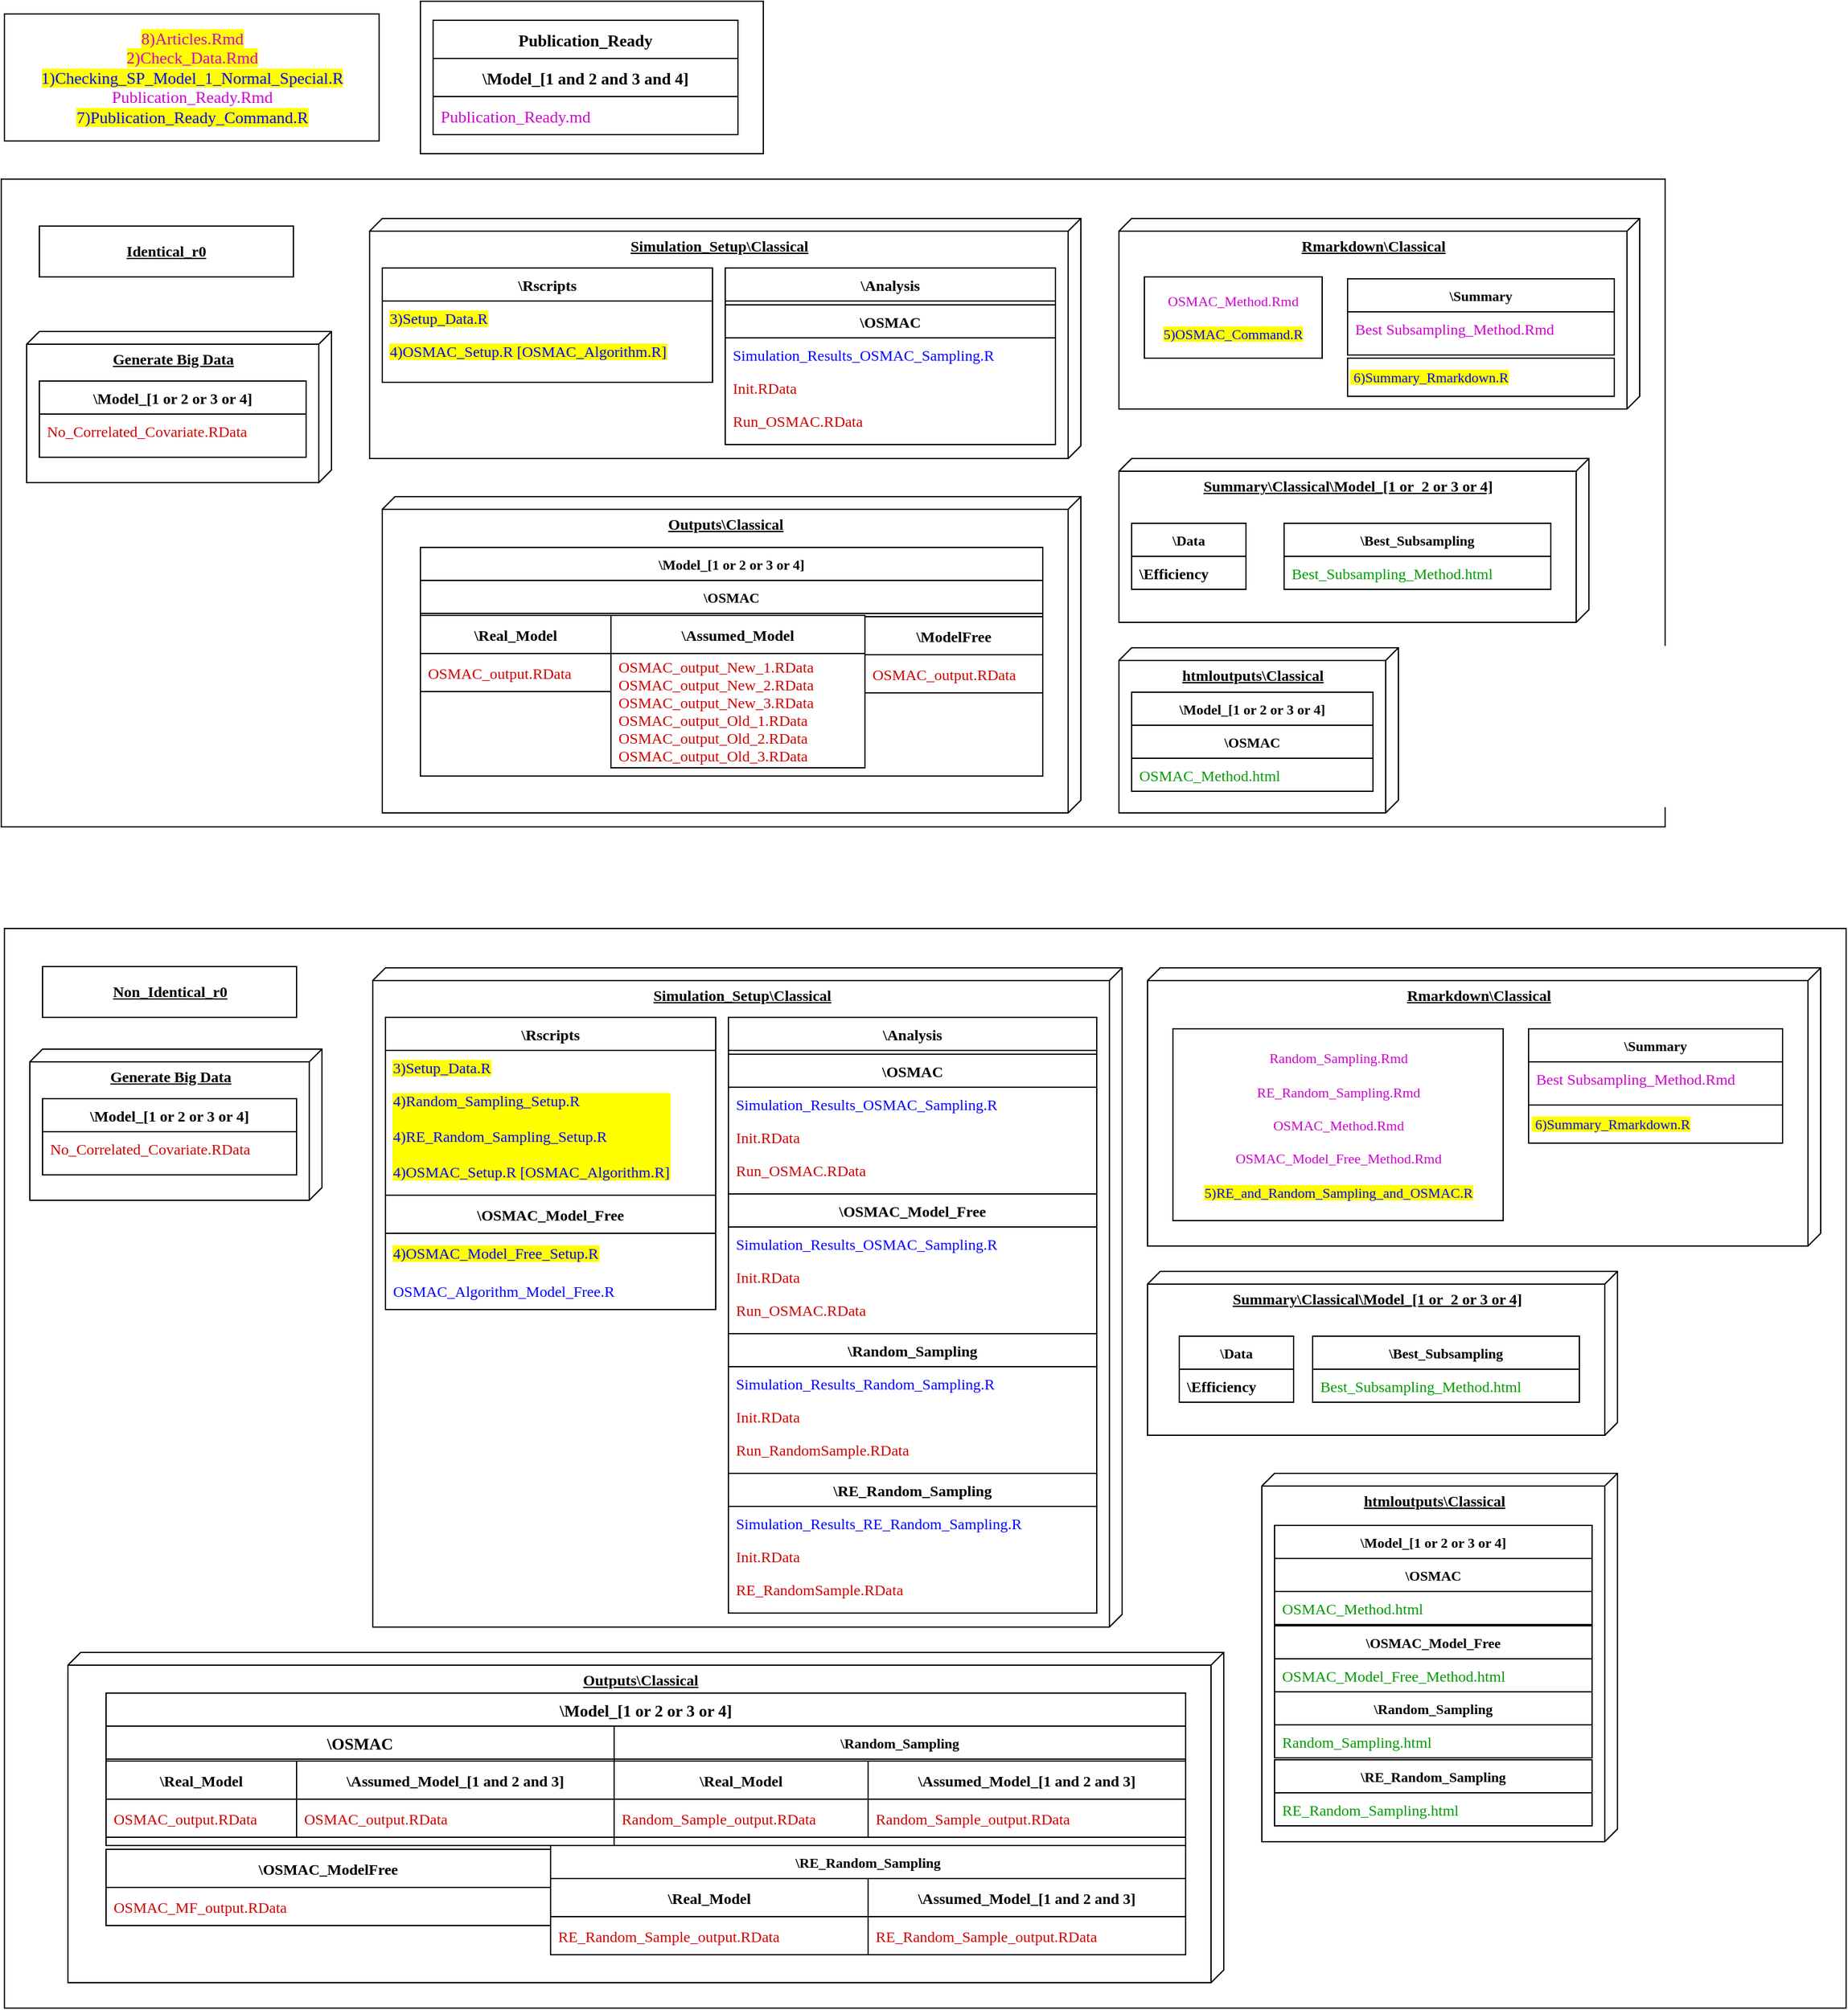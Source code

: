 <mxfile version="20.0.3" type="device"><diagram name="Page-1" id="5f0bae14-7c28-e335-631c-24af17079c00"><mxGraphModel dx="1673" dy="4116" grid="1" gridSize="10" guides="1" tooltips="1" connect="1" arrows="1" fold="1" page="1" pageScale="1" pageWidth="4681" pageHeight="3300" background="none" math="0" shadow="0"><root><mxCell id="0"/><mxCell id="1" parent="0"/><mxCell id="M79zl-rO9sDl2OcR4WfP-104" value="" style="rounded=0;whiteSpace=wrap;html=1;fontFamily=Verdana;fontSize=13;fontColor=#000000;" parent="1" vertex="1"><mxGeometry x="380" y="-40" width="270" height="120" as="geometry"/></mxCell><mxCell id="M79zl-rO9sDl2OcR4WfP-103" value="" style="rounded=0;whiteSpace=wrap;html=1;fontFamily=Verdana;fontSize=13;fontColor=#000000;" parent="1" vertex="1"><mxGeometry x="52.5" y="690" width="1450" height="850" as="geometry"/></mxCell><mxCell id="M79zl-rO9sDl2OcR4WfP-20" value="" style="rounded=0;whiteSpace=wrap;html=1;fontColor=#000000;fontFamily=Verdana;" parent="1" vertex="1"><mxGeometry x="50" y="100" width="1310" height="510" as="geometry"/></mxCell><mxCell id="39150e848f15840c-1" value="Generate Big Data" style="verticalAlign=top;align=center;spacingTop=8;spacingLeft=2;spacingRight=12;shape=cube;size=10;direction=south;fontStyle=5;html=1;rounded=0;shadow=0;comic=0;labelBackgroundColor=none;strokeWidth=1;fontFamily=Verdana;fontSize=12" parent="1" vertex="1"><mxGeometry x="70" y="220" width="240" height="119" as="geometry"/></mxCell><mxCell id="39150e848f15840c-2" value="htmloutputs\Classical&lt;br&gt;&lt;br&gt;&lt;span style=&quot;color: rgba(0, 0, 0, 0); font-size: 0px; font-weight: 400;&quot;&gt;%3CmxGraphModel%3E%3Croot%3E%3CmxCell%20id%3D%220%22%2F%3E%3CmxCell%20id%3D%221%22%20parent%3D%220%22%2F%3E%3CmxCell%20id%3D%222%22%20value%3D%22%5C%5BFifty_Fifty%20or%20Seventy_Thirty%20or%20NinetyFive_Five%5D%26%2310%3B%5C%5BNegative%20or%20No%20or%20Positive%5D_Correlated_Covariate%22%20style%3D%22swimlane%3BfontStyle%3D1%3BchildLayout%3DstackLayout%3Bhorizontal%3D1%3BstartSize%3D26%3BhorizontalStack%3D0%3BresizeParent%3D1%3BresizeParentMax%3D0%3BresizeLast%3D0%3Bcollapsible%3D1%3BmarginBottom%3D0%3BfontSize%3D11%3BstrokeColor%3D%23000000%3BfillColor%3Dnone%3Balign%3Dcenter%3Bhtml%3D0%3B%22%20vertex%3D%221%22%20parent%3D%221%22%3E%3CmxGeometry%20x%3D%221460%22%20y%3D%22160%22%20width%3D%22500%22%20height%3D%22566%22%20as%3D%22geometry%22%2F%3E%3C%2FmxCell%3E%3CmxCell%20id%3D%223%22%20value%3D%22%5CRandom_Sampling%22%20style%3D%22swimlane%3BfontStyle%3D1%3BchildLayout%3DstackLayout%3Bhorizontal%3D1%3BstartSize%3D26%3BhorizontalStack%3D0%3BresizeParent%3D1%3BresizeParentMax%3D0%3BresizeLast%3D0%3Bcollapsible%3D1%3BmarginBottom%3D0%3BfontSize%3D11%3BstrokeColor%3D%23000000%3BfillColor%3Dnone%3Balign%3Dcenter%3Bhtml%3D0%3B%22%20vertex%3D%221%22%20parent%3D%222%22%3E%3CmxGeometry%20y%3D%2226%22%20width%3D%22500%22%20height%3D%2252%22%20as%3D%22geometry%22%2F%3E%3C%2FmxCell%3E%3CmxCell%20id%3D%224%22%20value%3D%22Random_Sample_output.RData%22%20style%3D%22text%3BstrokeColor%3Dnone%3BfillColor%3Dnone%3Balign%3Dleft%3BverticalAlign%3Dtop%3BspacingLeft%3D4%3BspacingRight%3D4%3Boverflow%3Dhidden%3Brotatable%3D0%3Bpoints%3D%5B%5B0%2C0.5%5D%2C%5B1%2C0.5%5D%5D%3BportConstraint%3Deastwest%3BfontColor%3D%23CC0000%3B%22%20vertex%3D%221%22%20parent%3D%223%22%3E%3CmxGeometry%20y%3D%2226%22%20width%3D%22500%22%20height%3D%2226%22%20as%3D%22geometry%22%2F%3E%3C%2FmxCell%3E%3CmxCell%20id%3D%225%22%20value%3D%22%5CRE_Random_Sampling%22%20style%3D%22swimlane%3BfontStyle%3D1%3BchildLayout%3DstackLayout%3Bhorizontal%3D1%3BstartSize%3D26%3BhorizontalStack%3D0%3BresizeParent%3D1%3BresizeParentMax%3D0%3BresizeLast%3D0%3Bcollapsible%3D1%3BmarginBottom%3D0%3BfontSize%3D11%3BstrokeColor%3D%23000000%3BfillColor%3Dnone%3Balign%3Dcenter%3Bhtml%3D0%3B%22%20vertex%3D%221%22%20parent%3D%222%22%3E%3CmxGeometry%20y%3D%2278%22%20width%3D%22500%22%20height%3D%2252%22%20as%3D%22geometry%22%2F%3E%3C%2FmxCell%3E%3CmxCell%20id%3D%226%22%20value%3D%22RE_Random_Sample_output.RData%22%20style%3D%22text%3BstrokeColor%3Dnone%3BfillColor%3Dnone%3Balign%3Dleft%3BverticalAlign%3Dtop%3BspacingLeft%3D4%3BspacingRight%3D4%3Boverflow%3Dhidden%3Brotatable%3D0%3Bpoints%3D%5B%5B0%2C0.5%5D%2C%5B1%2C0.5%5D%5D%3BportConstraint%3Deastwest%3BfontColor%3D%23CC0000%3B%22%20vertex%3D%221%22%20parent%3D%225%22%3E%3CmxGeometry%20y%3D%2226%22%20width%3D%22500%22%20height%3D%2226%22%20as%3D%22geometry%22%2F%3E%3C%2FmxCell%3E%3CmxCell%20id%3D%227%22%20value%3D%22%5COSMAC%22%20style%3D%22swimlane%3BfontStyle%3D1%3BchildLayout%3DstackLayout%3Bhorizontal%3D1%3BstartSize%3D26%3BhorizontalStack%3D0%3BresizeParent%3D1%3BresizeParentMax%3D0%3BresizeLast%3D0%3Bcollapsible%3D1%3BmarginBottom%3D0%3BfontSize%3D11%3BstrokeColor%3D%23000000%3BfillColor%3Dnone%3Balign%3Dcenter%3Bhtml%3D0%3B%22%20vertex%3D%221%22%20parent%3D%222%22%3E%3CmxGeometry%20y%3D%22130%22%20width%3D%22500%22%20height%3D%2252%22%20as%3D%22geometry%22%2F%3E%3C%2FmxCell%3E%3CmxCell%20id%3D%228%22%20value%3D%22OSMAC_output.RData%22%20style%3D%22text%3BstrokeColor%3Dnone%3BfillColor%3Dnone%3Balign%3Dleft%3BverticalAlign%3Dtop%3BspacingLeft%3D4%3BspacingRight%3D4%3Boverflow%3Dhidden%3Brotatable%3D0%3Bpoints%3D%5B%5B0%2C0.5%5D%2C%5B1%2C0.5%5D%5D%3BportConstraint%3Deastwest%3BfontColor%3D%23CC0000%3B%22%20vertex%3D%221%22%20parent%3D%227%22%3E%3CmxGeometry%20y%3D%2226%22%20width%3D%22500%22%20height%3D%2226%22%20as%3D%22geometry%22%2F%3E%3C%2FmxCell%3E%3CmxCell%20id%3D%229%22%20value%3D%22%5CAlgorithm1%5CInitial%5C%5BA%20or%20D%5D-optimality%22%20style%3D%22swimlane%3BfontStyle%3D1%3BchildLayout%3DstackLayout%3Bhorizontal%3D1%3BstartSize%3D26%3BhorizontalStack%3D0%3BresizeParent%3D1%3BresizeParentMax%3D0%3BresizeLast%3D0%3Bcollapsible%3D1%3BmarginBottom%3D0%3BfontSize%3D11%3BstrokeColor%3D%23000000%3BfillColor%3Dnone%3Balign%3Dcenter%3Bhtml%3D0%3B%22%20vertex%3D%221%22%20parent%3D%222%22%3E%3CmxGeometry%20y%3D%22182%22%20width%3D%22500%22%20height%3D%2252%22%20as%3D%22geometry%22%2F%3E%3C%2FmxCell%3E%3CmxCell%20id%3D%2210%22%20value%3D%22Results%5B1%20to%201000%5D.RData%22%20style%3D%22text%3BstrokeColor%3Dnone%3BfillColor%3Dnone%3Balign%3Dleft%3BverticalAlign%3Dtop%3BspacingLeft%3D4%3BspacingRight%3D4%3Boverflow%3Dhidden%3Brotatable%3D0%3Bpoints%3D%5B%5B0%2C0.5%5D%2C%5B1%2C0.5%5D%5D%3BportConstraint%3Deastwest%3BfontColor%3D%23CC0000%3B%22%20vertex%3D%221%22%20parent%3D%229%22%3E%3CmxGeometry%20y%3D%2226%22%20width%3D%22500%22%20height%3D%2226%22%20as%3D%22geometry%22%2F%3E%3C%2FmxCell%3E%3CmxCell%20id%3D%2211%22%20value%3D%22%5CAlgorithm1%5COptimal_Algorithm%5C%5BA%20or%20D%5D-optimality%22%20style%3D%22swimlane%3BfontStyle%3D1%3BchildLayout%3DstackLayout%3Bhorizontal%3D1%3BstartSize%3D26%3BhorizontalStack%3D0%3BresizeParent%3D1%3BresizeParentMax%3D0%3BresizeLast%3D0%3Bcollapsible%3D1%3BmarginBottom%3D0%3BfontSize%3D11%3BstrokeColor%3D%23000000%3BfillColor%3Dnone%3Balign%3Dcenter%3Bhtml%3D0%3B%22%20vertex%3D%221%22%20parent%3D%222%22%3E%3CmxGeometry%20y%3D%22234%22%20width%3D%22500%22%20height%3D%2252%22%20as%3D%22geometry%22%2F%3E%3C%2FmxCell%3E%3CmxCell%20id%3D%2212%22%20value%3D%22Results%5B1%20to%201000%5D.RData%22%20style%3D%22text%3BstrokeColor%3Dnone%3BfillColor%3Dnone%3Balign%3Dleft%3BverticalAlign%3Dtop%3BspacingLeft%3D4%3BspacingRight%3D4%3Boverflow%3Dhidden%3Brotatable%3D0%3Bpoints%3D%5B%5B0%2C0.5%5D%2C%5B1%2C0.5%5D%5D%3BportConstraint%3Deastwest%3BfontColor%3D%23CC0000%3B%22%20vertex%3D%221%22%20parent%3D%2211%22%3E%3CmxGeometry%20y%3D%2226%22%20width%3D%22500%22%20height%3D%2226%22%20as%3D%22geometry%22%2F%3E%3C%2FmxCell%3E%3CmxCell%20id%3D%2213%22%20value%3D%22%5CAlgorithm1%5CDesignpoint_Then_Bias%26%2310%3B%5C%5BA%20or%20D%5D-optimality_then_%5BAverage%20or%20Normalized-Average%5D-Bias%22%20style%3D%22swimlane%3BfontStyle%3D1%3BchildLayout%3DstackLayout%3Bhorizontal%3D1%3BstartSize%3D26%3BhorizontalStack%3D0%3BresizeParent%3D1%3BresizeParentMax%3D0%3BresizeLast%3D0%3Bcollapsible%3D1%3BmarginBottom%3D0%3BfontSize%3D11%3BstrokeColor%3D%23000000%3BfillColor%3Dnone%3Balign%3Dcenter%3Bhtml%3D0%3B%22%20vertex%3D%221%22%20parent%3D%222%22%3E%3CmxGeometry%20y%3D%22286%22%20width%3D%22500%22%20height%3D%22110%22%20as%3D%22geometry%22%2F%3E%3C%2FmxCell%3E%3CmxCell%20id%3D%2214%22%20value%3D%22%5Cq%3D25%5CResults%5B1%20to%201000%5D.RData%26%2310%3B%26%2310%3B%5Cq%3D50%5CResults%5B1%20to%201000%5D.RData%26%2310%3B%26%2310%3B%5Cq%3D100%5CResults%5B1%20to%201000%5D.RData%26%2310%3B%22%20style%3D%22text%3BstrokeColor%3Dnone%3BfillColor%3Dnone%3Balign%3Dleft%3BverticalAlign%3Dtop%3BspacingLeft%3D4%3BspacingRight%3D4%3Boverflow%3Dhidden%3Brotatable%3D0%3Bpoints%3D%5B%5B0%2C0.5%5D%2C%5B1%2C0.5%5D%5D%3BportConstraint%3Deastwest%3BfontColor%3D%23CC0000%3B%22%20vertex%3D%221%22%20parent%3D%2213%22%3E%3CmxGeometry%20y%3D%2226%22%20width%3D%22500%22%20height%3D%2284%22%20as%3D%22geometry%22%2F%3E%3C%2FmxCell%3E%3CmxCell%20id%3D%2215%22%20value%3D%22%5CAlgorithm1%5CUtility_And_Bias%26%2310%3B%5C%5BA%20or%20D%5D-optimality_and_%5BAverage%20or%20Normalized-Average%5D-Bias%22%20style%3D%22swimlane%3BfontStyle%3D1%3BchildLayout%3DstackLayout%3Bhorizontal%3D1%3BstartSize%3D26%3BhorizontalStack%3D0%3BresizeParent%3D1%3BresizeParentMax%3D0%3BresizeLast%3D0%3Bcollapsible%3D1%3BmarginBottom%3D0%3BfontSize%3D11%3BstrokeColor%3D%23000000%3BfillColor%3Dnone%3Balign%3Dcenter%3Bhtml%3D0%3B%22%20vertex%3D%221%22%20parent%3D%222%22%3E%3CmxGeometry%20y%3D%22396%22%20width%3D%22500%22%20height%3D%22170%22%20as%3D%22geometry%22%2F%3E%3C%2FmxCell%3E%3CmxCell%20id%3D%2216%22%20value%3D%22%5CR%3D0.10%5CResults%5B1%20to%201000%5D.RData%26%2310%3B%26%2310%3B%5CR%3D0.25%5CResults%5B1%20to%201000%5D.RData%26%2310%3B%26%2310%3B%5CR%3D0.50%5CResults%5B1%20to%201000%5D.RData%26%2310%3B%26%2310%3B%5CR%3D0.75%5CResults%5B1%20to%201000%5D.RData%26%2310%3B%26%2310%3B%5CR%3D0.90%5CResults%5B1%20to%201000%5D.RData%22%20style%3D%22text%3BstrokeColor%3Dnone%3BfillColor%3Dnone%3Balign%3Dleft%3BverticalAlign%3Dtop%3BspacingLeft%3D4%3BspacingRight%3D4%3Boverflow%3Dhidden%3Brotatable%3D0%3Bpoints%3D%5B%5B0%2C0.5%5D%2C%5B1%2C0.5%5D%5D%3BportConstraint%3Deastwest%3BfontColor%3D%23CC0000%3B%22%20vertex%3D%221%22%20parent%3D%2215%22%3E%3CmxGeometry%20y%3D%2226%22%20width%3D%22500%22%20height%3D%22144%22%20as%3D%22geometry%22%2F%3E%3C%2FmxCell%3E%3C%2Froot%3E%3C%2FmxGraphModel%3E&lt;/span&gt;" style="verticalAlign=top;align=center;spacingTop=8;spacingLeft=2;spacingRight=12;shape=cube;size=10;direction=south;fontStyle=5;html=1;rounded=0;shadow=0;comic=0;labelBackgroundColor=none;strokeWidth=1;fontFamily=Verdana;fontSize=12" parent="1" vertex="1"><mxGeometry x="930" y="469" width="220" height="130" as="geometry"/></mxCell><mxCell id="39150e848f15840c-3" value="Outputs\Classical" style="verticalAlign=top;align=center;spacingTop=8;spacingLeft=2;spacingRight=12;shape=cube;size=10;direction=south;fontStyle=5;html=1;rounded=0;shadow=0;comic=0;labelBackgroundColor=none;strokeWidth=1;fontFamily=Verdana;fontSize=12" parent="1" vertex="1"><mxGeometry x="350" y="350" width="550" height="249" as="geometry"/></mxCell><mxCell id="lUd9COm6wYM2O8Jz-81u-1" value="&lt;b&gt;Rmarkdown\Classical&lt;/b&gt;" style="verticalAlign=top;align=center;spacingTop=8;spacingLeft=2;spacingRight=12;shape=cube;size=10;direction=south;fontStyle=4;html=1;rounded=0;shadow=0;comic=0;labelBackgroundColor=none;strokeWidth=1;fontFamily=Verdana;fontSize=12" parent="1" vertex="1"><mxGeometry x="930" y="131" width="410" height="150" as="geometry"/></mxCell><mxCell id="lUd9COm6wYM2O8Jz-81u-2" value="Simulation_Setup\Classical" style="verticalAlign=top;align=center;spacingTop=8;spacingLeft=2;spacingRight=12;shape=cube;size=10;direction=south;fontStyle=5;html=1;rounded=0;shadow=0;comic=0;labelBackgroundColor=none;strokeWidth=1;fontFamily=Verdana;fontSize=12" parent="1" vertex="1"><mxGeometry x="340" y="131" width="560" height="189" as="geometry"/></mxCell><mxCell id="lUd9COm6wYM2O8Jz-81u-3" value="&lt;b&gt;Summary\Classical\Model_[1 or&amp;nbsp; 2 or 3 or 4]&lt;/b&gt;" style="verticalAlign=top;align=center;spacingTop=8;spacingLeft=2;spacingRight=12;shape=cube;size=10;direction=south;fontStyle=4;html=1;rounded=0;shadow=0;comic=0;labelBackgroundColor=none;strokeWidth=1;fontFamily=Verdana;fontSize=12" parent="1" vertex="1"><mxGeometry x="930" y="320" width="370" height="129" as="geometry"/></mxCell><mxCell id="lUd9COm6wYM2O8Jz-81u-10" value="\Model_[1 or 2 or 3 or 4]" style="swimlane;fontStyle=1;childLayout=stackLayout;horizontal=1;startSize=26;horizontalStack=0;resizeParent=1;resizeParentMax=0;resizeLast=0;collapsible=1;marginBottom=0;fontFamily=Verdana;" parent="1" vertex="1"><mxGeometry x="80" y="259" width="210" height="60" as="geometry"/></mxCell><mxCell id="lUd9COm6wYM2O8Jz-81u-11" value="No_Correlated_Covariate.RData" style="text;strokeColor=none;fillColor=none;align=left;verticalAlign=top;spacingLeft=4;spacingRight=4;overflow=hidden;rotatable=0;points=[[0,0.5],[1,0.5]];portConstraint=eastwest;fontColor=#CC0000;fontFamily=Verdana;" parent="lUd9COm6wYM2O8Jz-81u-10" vertex="1"><mxGeometry y="26" width="210" height="34" as="geometry"/></mxCell><mxCell id="lUd9COm6wYM2O8Jz-81u-17" value="\Rscripts" style="swimlane;fontStyle=1;childLayout=stackLayout;horizontal=1;startSize=26;horizontalStack=0;resizeParent=1;resizeParentMax=0;resizeLast=0;collapsible=1;marginBottom=0;fontFamily=Verdana;" parent="1" vertex="1"><mxGeometry x="350" y="170" width="260" height="90" as="geometry"><mxRectangle x="410" y="170" width="80" height="26" as="alternateBounds"/></mxGeometry></mxCell><mxCell id="lUd9COm6wYM2O8Jz-81u-18" value="3)Setup_Data.R" style="text;strokeColor=none;fillColor=none;align=left;verticalAlign=top;spacingLeft=4;spacingRight=4;overflow=hidden;rotatable=0;points=[[0,0.5],[1,0.5]];portConstraint=eastwest;fontColor=#0000FF;fontFamily=Verdana;labelBackgroundColor=#FFFF00;" parent="lUd9COm6wYM2O8Jz-81u-17" vertex="1"><mxGeometry y="26" width="260" height="26" as="geometry"/></mxCell><mxCell id="lUd9COm6wYM2O8Jz-81u-20" value="4)OSMAC_Setup.R [OSMAC_Algorithm.R]&#10;" style="text;strokeColor=none;fillColor=none;align=left;verticalAlign=top;spacingLeft=4;spacingRight=4;overflow=hidden;rotatable=0;points=[[0,0.5],[1,0.5]];portConstraint=eastwest;fontColor=#0000FF;fontFamily=Verdana;labelBackgroundColor=#FFFF00;" parent="lUd9COm6wYM2O8Jz-81u-17" vertex="1"><mxGeometry y="52" width="260" height="38" as="geometry"/></mxCell><mxCell id="lUd9COm6wYM2O8Jz-81u-48" value="\Analysis" style="swimlane;fontStyle=1;childLayout=stackLayout;horizontal=1;startSize=26;horizontalStack=0;resizeParent=1;resizeParentMax=0;resizeLast=0;collapsible=1;marginBottom=0;strokeColor=#000000;fillColor=none;fontFamily=Verdana;" parent="1" vertex="1"><mxGeometry x="620" y="170" width="260" height="139" as="geometry"/></mxCell><mxCell id="lUd9COm6wYM2O8Jz-81u-81" value="\Model_[1 or 2 or 3 or 4]" style="swimlane;fontStyle=1;childLayout=stackLayout;horizontal=1;startSize=26;horizontalStack=0;resizeParent=1;resizeParentMax=0;resizeLast=0;collapsible=1;marginBottom=0;fontSize=11;strokeColor=#000000;fillColor=none;align=center;html=0;fontFamily=Verdana;" parent="1" vertex="1"><mxGeometry x="380" y="390" width="490" height="180" as="geometry"/></mxCell><mxCell id="lUd9COm6wYM2O8Jz-81u-85" value="\OSMAC" style="swimlane;fontStyle=1;childLayout=stackLayout;horizontal=1;startSize=26;horizontalStack=0;resizeParent=1;resizeParentMax=0;resizeLast=0;collapsible=1;marginBottom=0;fontSize=11;strokeColor=#000000;fillColor=none;align=center;html=0;fontFamily=Verdana;" parent="lUd9COm6wYM2O8Jz-81u-81" vertex="1"><mxGeometry y="26" width="490" height="154" as="geometry"/></mxCell><mxCell id="lUd9COm6wYM2O8Jz-81u-106" value="&lt;font color=&quot;#cc00cc&quot;&gt;OSMAC_Method.Rmd&lt;br&gt;&lt;/font&gt;&lt;br&gt;&lt;font style=&quot;background-color: rgb(255, 255, 0);&quot; color=&quot;#0000ff&quot;&gt;5)OSMAC_Command.R&lt;/font&gt;" style="whiteSpace=wrap;html=1;fontSize=11;fontColor=#000000;strokeColor=#000000;fillColor=none;align=center;fontFamily=Verdana;" parent="1" vertex="1"><mxGeometry x="950" y="177" width="140" height="64" as="geometry"/></mxCell><mxCell id="lUd9COm6wYM2O8Jz-81u-114" value="\Summary" style="swimlane;fontStyle=1;childLayout=stackLayout;horizontal=1;startSize=26;horizontalStack=0;resizeParent=1;resizeParentMax=0;resizeLast=0;collapsible=1;marginBottom=0;fontSize=11;strokeColor=#000000;fillColor=none;align=center;html=0;fontFamily=Verdana;" parent="1" vertex="1"><mxGeometry x="1110" y="178.5" width="210" height="60" as="geometry"/></mxCell><mxCell id="lUd9COm6wYM2O8Jz-81u-115" value="Best Subsampling_Method.Rmd" style="text;strokeColor=none;fillColor=none;align=left;verticalAlign=top;spacingLeft=4;spacingRight=4;overflow=hidden;rotatable=0;points=[[0,0.5],[1,0.5]];portConstraint=eastwest;fontColor=#CC00CC;fontFamily=Verdana;" parent="lUd9COm6wYM2O8Jz-81u-114" vertex="1"><mxGeometry y="26" width="210" height="34" as="geometry"/></mxCell><mxCell id="lUd9COm6wYM2O8Jz-81u-116" value="&lt;font style=&quot;background-color: rgb(255, 255, 0);&quot; color=&quot;#0000ff&quot;&gt;&amp;nbsp;6)Summary_Rmarkdown.R&lt;/font&gt;" style="rounded=0;whiteSpace=wrap;html=1;fontSize=11;fontColor=#000000;strokeColor=#000000;fillColor=none;align=left;fontFamily=Verdana;" parent="1" vertex="1"><mxGeometry x="1110" y="241" width="210" height="30" as="geometry"/></mxCell><mxCell id="lUd9COm6wYM2O8Jz-81u-117" value="\Model_[1 or 2 or 3 or 4]" style="swimlane;fontStyle=1;childLayout=stackLayout;horizontal=1;startSize=26;horizontalStack=0;resizeParent=1;resizeParentMax=0;resizeLast=0;collapsible=1;marginBottom=0;fontSize=11;strokeColor=#000000;fillColor=none;align=center;html=0;fontFamily=Verdana;" parent="1" vertex="1"><mxGeometry x="940" y="504" width="190" height="78" as="geometry"/></mxCell><mxCell id="lUd9COm6wYM2O8Jz-81u-122" value="\OSMAC" style="swimlane;fontStyle=1;childLayout=stackLayout;horizontal=1;startSize=26;horizontalStack=0;resizeParent=1;resizeParentMax=0;resizeLast=0;collapsible=1;marginBottom=0;fontSize=11;strokeColor=#000000;fillColor=none;align=center;html=0;fontFamily=Verdana;" parent="lUd9COm6wYM2O8Jz-81u-117" vertex="1"><mxGeometry y="26" width="190" height="52" as="geometry"/></mxCell><mxCell id="lUd9COm6wYM2O8Jz-81u-123" value="OSMAC_Method.html" style="text;strokeColor=none;fillColor=none;align=left;verticalAlign=top;spacingLeft=4;spacingRight=4;overflow=hidden;rotatable=0;points=[[0,0.5],[1,0.5]];portConstraint=eastwest;fontColor=#009900;fontFamily=Verdana;" parent="lUd9COm6wYM2O8Jz-81u-122" vertex="1"><mxGeometry y="26" width="190" height="26" as="geometry"/></mxCell><mxCell id="lUd9COm6wYM2O8Jz-81u-134" value="\Data" style="swimlane;fontStyle=1;childLayout=stackLayout;horizontal=1;startSize=26;horizontalStack=0;resizeParent=1;resizeParentMax=0;resizeLast=0;collapsible=1;marginBottom=0;fontSize=11;strokeColor=#000000;fillColor=none;align=center;html=0;fontFamily=Verdana;" parent="1" vertex="1"><mxGeometry x="940" y="371" width="90" height="52" as="geometry"/></mxCell><mxCell id="lUd9COm6wYM2O8Jz-81u-135" value="\Efficiency" style="text;strokeColor=none;fillColor=none;align=left;verticalAlign=top;spacingLeft=4;spacingRight=4;overflow=hidden;rotatable=0;points=[[0,0.5],[1,0.5]];portConstraint=eastwest;fontStyle=1;fontFamily=Verdana;" parent="lUd9COm6wYM2O8Jz-81u-134" vertex="1"><mxGeometry y="26" width="90" height="26" as="geometry"/></mxCell><mxCell id="lUd9COm6wYM2O8Jz-81u-138" value="\Best_Subsampling" style="swimlane;fontStyle=1;childLayout=stackLayout;horizontal=1;startSize=26;horizontalStack=0;resizeParent=1;resizeParentMax=0;resizeLast=0;collapsible=1;marginBottom=0;fontSize=11;fontColor=#000000;strokeColor=#000000;fillColor=none;align=center;html=0;fontFamily=Verdana;" parent="1" vertex="1"><mxGeometry x="1060" y="371" width="210" height="52" as="geometry"/></mxCell><mxCell id="lUd9COm6wYM2O8Jz-81u-139" value="Best_Subsampling_Method.html" style="text;strokeColor=none;fillColor=none;align=left;verticalAlign=top;spacingLeft=4;spacingRight=4;overflow=hidden;rotatable=0;points=[[0,0.5],[1,0.5]];portConstraint=eastwest;fontColor=#009900;fontFamily=Verdana;" parent="lUd9COm6wYM2O8Jz-81u-138" vertex="1"><mxGeometry y="26" width="210" height="26" as="geometry"/></mxCell><mxCell id="M79zl-rO9sDl2OcR4WfP-1" value="\OSMAC" style="swimlane;fontStyle=1;childLayout=stackLayout;horizontal=1;startSize=26;horizontalStack=0;resizeParent=1;resizeParentMax=0;resizeLast=0;collapsible=1;marginBottom=0;strokeColor=#000000;fillColor=none;fontFamily=Verdana;" parent="1" vertex="1"><mxGeometry x="620" y="199" width="260" height="110" as="geometry"/></mxCell><mxCell id="M79zl-rO9sDl2OcR4WfP-2" value="Simulation_Results_OSMAC_Sampling.R" style="text;strokeColor=none;fillColor=none;align=left;verticalAlign=top;spacingLeft=4;spacingRight=4;overflow=hidden;rotatable=0;points=[[0,0.5],[1,0.5]];portConstraint=eastwest;fontColor=#0000FF;fontFamily=Verdana;" parent="M79zl-rO9sDl2OcR4WfP-1" vertex="1"><mxGeometry y="26" width="260" height="26" as="geometry"/></mxCell><mxCell id="M79zl-rO9sDl2OcR4WfP-3" value="Init.RData" style="text;strokeColor=none;fillColor=none;align=left;verticalAlign=top;spacingLeft=4;spacingRight=4;overflow=hidden;rotatable=0;points=[[0,0.5],[1,0.5]];portConstraint=eastwest;fontColor=#CC0000;fontFamily=Verdana;" parent="M79zl-rO9sDl2OcR4WfP-1" vertex="1"><mxGeometry y="52" width="260" height="26" as="geometry"/></mxCell><mxCell id="M79zl-rO9sDl2OcR4WfP-4" value="Run_OSMAC.RData" style="text;strokeColor=none;fillColor=none;align=left;verticalAlign=top;spacingLeft=4;spacingRight=4;overflow=hidden;rotatable=0;points=[[0,0.5],[1,0.5]];portConstraint=eastwest;fontColor=#CC0000;fontFamily=Verdana;" parent="M79zl-rO9sDl2OcR4WfP-1" vertex="1"><mxGeometry y="78" width="260" height="32" as="geometry"/></mxCell><mxCell id="M79zl-rO9sDl2OcR4WfP-5" value="&lt;b&gt;&lt;u&gt;Identical_r0&lt;/u&gt;&lt;/b&gt;" style="rounded=0;whiteSpace=wrap;html=1;fontFamily=Verdana;" parent="1" vertex="1"><mxGeometry x="80" y="137" width="200" height="40" as="geometry"/></mxCell><mxCell id="M79zl-rO9sDl2OcR4WfP-10" value="\Real_Model" style="swimlane;fontStyle=1;childLayout=stackLayout;horizontal=1;startSize=30;horizontalStack=0;resizeParent=1;resizeParentMax=0;resizeLast=0;collapsible=1;marginBottom=0;fontColor=#000000;fontFamily=Verdana;" parent="1" vertex="1"><mxGeometry x="380" y="443.5" width="150" height="60" as="geometry"/></mxCell><mxCell id="M79zl-rO9sDl2OcR4WfP-11" value="OSMAC_output.RData" style="text;strokeColor=none;fillColor=none;align=left;verticalAlign=middle;spacingLeft=4;spacingRight=4;overflow=hidden;points=[[0,0.5],[1,0.5]];portConstraint=eastwest;rotatable=0;fontColor=#CC0000;fontFamily=Verdana;" parent="M79zl-rO9sDl2OcR4WfP-10" vertex="1"><mxGeometry y="30" width="150" height="30" as="geometry"/></mxCell><mxCell id="M79zl-rO9sDl2OcR4WfP-14" value="\Assumed_Model" style="swimlane;fontStyle=1;childLayout=stackLayout;horizontal=1;startSize=30;horizontalStack=0;resizeParent=1;resizeParentMax=0;resizeLast=0;collapsible=1;marginBottom=0;fontColor=#000000;fontFamily=Verdana;" parent="1" vertex="1"><mxGeometry x="530" y="443.5" width="200" height="120" as="geometry"/></mxCell><mxCell id="M79zl-rO9sDl2OcR4WfP-15" value="OSMAC_output_New_1.RData&#10;OSMAC_output_New_2.RData&#10;OSMAC_output_New_3.RData&#10;OSMAC_output_Old_1.RData&#10;OSMAC_output_Old_2.RData&#10;OSMAC_output_Old_3.RData" style="text;strokeColor=none;fillColor=none;align=left;verticalAlign=middle;spacingLeft=4;spacingRight=4;overflow=hidden;points=[[0,0.5],[1,0.5]];portConstraint=eastwest;rotatable=0;fontColor=#CC0000;fontFamily=Verdana;" parent="M79zl-rO9sDl2OcR4WfP-14" vertex="1"><mxGeometry y="30" width="200" height="90" as="geometry"/></mxCell><mxCell id="M79zl-rO9sDl2OcR4WfP-16" value="\ModelFree" style="swimlane;fontStyle=1;childLayout=stackLayout;horizontal=1;startSize=30;horizontalStack=0;resizeParent=1;resizeParentMax=0;resizeLast=0;collapsible=1;marginBottom=0;fontColor=#000000;fontFamily=Verdana;" parent="1" vertex="1"><mxGeometry x="730" y="444.5" width="140" height="60" as="geometry"/></mxCell><mxCell id="M79zl-rO9sDl2OcR4WfP-17" value="OSMAC_output.RData" style="text;strokeColor=none;fillColor=none;align=left;verticalAlign=middle;spacingLeft=4;spacingRight=4;overflow=hidden;points=[[0,0.5],[1,0.5]];portConstraint=eastwest;rotatable=0;fontColor=#CC0000;fontFamily=Verdana;" parent="M79zl-rO9sDl2OcR4WfP-16" vertex="1"><mxGeometry y="30" width="140" height="30" as="geometry"/></mxCell><mxCell id="M79zl-rO9sDl2OcR4WfP-22" value="Generate Big Data" style="verticalAlign=top;align=center;spacingTop=8;spacingLeft=2;spacingRight=12;shape=cube;size=10;direction=south;fontStyle=5;html=1;rounded=0;shadow=0;comic=0;labelBackgroundColor=none;strokeWidth=1;fontFamily=Verdana;fontSize=12" parent="1" vertex="1"><mxGeometry x="72.5" y="785" width="230" height="119" as="geometry"/></mxCell><mxCell id="M79zl-rO9sDl2OcR4WfP-23" value="htmloutputs\Classical&lt;br&gt;&lt;br&gt;&lt;span style=&quot;color: rgba(0, 0, 0, 0); font-size: 0px; font-weight: 400;&quot;&gt;%3CmxGraphModel%3E%3Croot%3E%3CmxCell%20id%3D%220%22%2F%3E%3CmxCell%20id%3D%221%22%20parent%3D%220%22%2F%3E%3CmxCell%20id%3D%222%22%20value%3D%22%5C%5BFifty_Fifty%20or%20Seventy_Thirty%20or%20NinetyFive_Five%5D%26%2310%3B%5C%5BNegative%20or%20No%20or%20Positive%5D_Correlated_Covariate%22%20style%3D%22swimlane%3BfontStyle%3D1%3BchildLayout%3DstackLayout%3Bhorizontal%3D1%3BstartSize%3D26%3BhorizontalStack%3D0%3BresizeParent%3D1%3BresizeParentMax%3D0%3BresizeLast%3D0%3Bcollapsible%3D1%3BmarginBottom%3D0%3BfontSize%3D11%3BstrokeColor%3D%23000000%3BfillColor%3Dnone%3Balign%3Dcenter%3Bhtml%3D0%3B%22%20vertex%3D%221%22%20parent%3D%221%22%3E%3CmxGeometry%20x%3D%221460%22%20y%3D%22160%22%20width%3D%22500%22%20height%3D%22566%22%20as%3D%22geometry%22%2F%3E%3C%2FmxCell%3E%3CmxCell%20id%3D%223%22%20value%3D%22%5CRandom_Sampling%22%20style%3D%22swimlane%3BfontStyle%3D1%3BchildLayout%3DstackLayout%3Bhorizontal%3D1%3BstartSize%3D26%3BhorizontalStack%3D0%3BresizeParent%3D1%3BresizeParentMax%3D0%3BresizeLast%3D0%3Bcollapsible%3D1%3BmarginBottom%3D0%3BfontSize%3D11%3BstrokeColor%3D%23000000%3BfillColor%3Dnone%3Balign%3Dcenter%3Bhtml%3D0%3B%22%20vertex%3D%221%22%20parent%3D%222%22%3E%3CmxGeometry%20y%3D%2226%22%20width%3D%22500%22%20height%3D%2252%22%20as%3D%22geometry%22%2F%3E%3C%2FmxCell%3E%3CmxCell%20id%3D%224%22%20value%3D%22Random_Sample_output.RData%22%20style%3D%22text%3BstrokeColor%3Dnone%3BfillColor%3Dnone%3Balign%3Dleft%3BverticalAlign%3Dtop%3BspacingLeft%3D4%3BspacingRight%3D4%3Boverflow%3Dhidden%3Brotatable%3D0%3Bpoints%3D%5B%5B0%2C0.5%5D%2C%5B1%2C0.5%5D%5D%3BportConstraint%3Deastwest%3BfontColor%3D%23CC0000%3B%22%20vertex%3D%221%22%20parent%3D%223%22%3E%3CmxGeometry%20y%3D%2226%22%20width%3D%22500%22%20height%3D%2226%22%20as%3D%22geometry%22%2F%3E%3C%2FmxCell%3E%3CmxCell%20id%3D%225%22%20value%3D%22%5CRE_Random_Sampling%22%20style%3D%22swimlane%3BfontStyle%3D1%3BchildLayout%3DstackLayout%3Bhorizontal%3D1%3BstartSize%3D26%3BhorizontalStack%3D0%3BresizeParent%3D1%3BresizeParentMax%3D0%3BresizeLast%3D0%3Bcollapsible%3D1%3BmarginBottom%3D0%3BfontSize%3D11%3BstrokeColor%3D%23000000%3BfillColor%3Dnone%3Balign%3Dcenter%3Bhtml%3D0%3B%22%20vertex%3D%221%22%20parent%3D%222%22%3E%3CmxGeometry%20y%3D%2278%22%20width%3D%22500%22%20height%3D%2252%22%20as%3D%22geometry%22%2F%3E%3C%2FmxCell%3E%3CmxCell%20id%3D%226%22%20value%3D%22RE_Random_Sample_output.RData%22%20style%3D%22text%3BstrokeColor%3Dnone%3BfillColor%3Dnone%3Balign%3Dleft%3BverticalAlign%3Dtop%3BspacingLeft%3D4%3BspacingRight%3D4%3Boverflow%3Dhidden%3Brotatable%3D0%3Bpoints%3D%5B%5B0%2C0.5%5D%2C%5B1%2C0.5%5D%5D%3BportConstraint%3Deastwest%3BfontColor%3D%23CC0000%3B%22%20vertex%3D%221%22%20parent%3D%225%22%3E%3CmxGeometry%20y%3D%2226%22%20width%3D%22500%22%20height%3D%2226%22%20as%3D%22geometry%22%2F%3E%3C%2FmxCell%3E%3CmxCell%20id%3D%227%22%20value%3D%22%5COSMAC%22%20style%3D%22swimlane%3BfontStyle%3D1%3BchildLayout%3DstackLayout%3Bhorizontal%3D1%3BstartSize%3D26%3BhorizontalStack%3D0%3BresizeParent%3D1%3BresizeParentMax%3D0%3BresizeLast%3D0%3Bcollapsible%3D1%3BmarginBottom%3D0%3BfontSize%3D11%3BstrokeColor%3D%23000000%3BfillColor%3Dnone%3Balign%3Dcenter%3Bhtml%3D0%3B%22%20vertex%3D%221%22%20parent%3D%222%22%3E%3CmxGeometry%20y%3D%22130%22%20width%3D%22500%22%20height%3D%2252%22%20as%3D%22geometry%22%2F%3E%3C%2FmxCell%3E%3CmxCell%20id%3D%228%22%20value%3D%22OSMAC_output.RData%22%20style%3D%22text%3BstrokeColor%3Dnone%3BfillColor%3Dnone%3Balign%3Dleft%3BverticalAlign%3Dtop%3BspacingLeft%3D4%3BspacingRight%3D4%3Boverflow%3Dhidden%3Brotatable%3D0%3Bpoints%3D%5B%5B0%2C0.5%5D%2C%5B1%2C0.5%5D%5D%3BportConstraint%3Deastwest%3BfontColor%3D%23CC0000%3B%22%20vertex%3D%221%22%20parent%3D%227%22%3E%3CmxGeometry%20y%3D%2226%22%20width%3D%22500%22%20height%3D%2226%22%20as%3D%22geometry%22%2F%3E%3C%2FmxCell%3E%3CmxCell%20id%3D%229%22%20value%3D%22%5CAlgorithm1%5CInitial%5C%5BA%20or%20D%5D-optimality%22%20style%3D%22swimlane%3BfontStyle%3D1%3BchildLayout%3DstackLayout%3Bhorizontal%3D1%3BstartSize%3D26%3BhorizontalStack%3D0%3BresizeParent%3D1%3BresizeParentMax%3D0%3BresizeLast%3D0%3Bcollapsible%3D1%3BmarginBottom%3D0%3BfontSize%3D11%3BstrokeColor%3D%23000000%3BfillColor%3Dnone%3Balign%3Dcenter%3Bhtml%3D0%3B%22%20vertex%3D%221%22%20parent%3D%222%22%3E%3CmxGeometry%20y%3D%22182%22%20width%3D%22500%22%20height%3D%2252%22%20as%3D%22geometry%22%2F%3E%3C%2FmxCell%3E%3CmxCell%20id%3D%2210%22%20value%3D%22Results%5B1%20to%201000%5D.RData%22%20style%3D%22text%3BstrokeColor%3Dnone%3BfillColor%3Dnone%3Balign%3Dleft%3BverticalAlign%3Dtop%3BspacingLeft%3D4%3BspacingRight%3D4%3Boverflow%3Dhidden%3Brotatable%3D0%3Bpoints%3D%5B%5B0%2C0.5%5D%2C%5B1%2C0.5%5D%5D%3BportConstraint%3Deastwest%3BfontColor%3D%23CC0000%3B%22%20vertex%3D%221%22%20parent%3D%229%22%3E%3CmxGeometry%20y%3D%2226%22%20width%3D%22500%22%20height%3D%2226%22%20as%3D%22geometry%22%2F%3E%3C%2FmxCell%3E%3CmxCell%20id%3D%2211%22%20value%3D%22%5CAlgorithm1%5COptimal_Algorithm%5C%5BA%20or%20D%5D-optimality%22%20style%3D%22swimlane%3BfontStyle%3D1%3BchildLayout%3DstackLayout%3Bhorizontal%3D1%3BstartSize%3D26%3BhorizontalStack%3D0%3BresizeParent%3D1%3BresizeParentMax%3D0%3BresizeLast%3D0%3Bcollapsible%3D1%3BmarginBottom%3D0%3BfontSize%3D11%3BstrokeColor%3D%23000000%3BfillColor%3Dnone%3Balign%3Dcenter%3Bhtml%3D0%3B%22%20vertex%3D%221%22%20parent%3D%222%22%3E%3CmxGeometry%20y%3D%22234%22%20width%3D%22500%22%20height%3D%2252%22%20as%3D%22geometry%22%2F%3E%3C%2FmxCell%3E%3CmxCell%20id%3D%2212%22%20value%3D%22Results%5B1%20to%201000%5D.RData%22%20style%3D%22text%3BstrokeColor%3Dnone%3BfillColor%3Dnone%3Balign%3Dleft%3BverticalAlign%3Dtop%3BspacingLeft%3D4%3BspacingRight%3D4%3Boverflow%3Dhidden%3Brotatable%3D0%3Bpoints%3D%5B%5B0%2C0.5%5D%2C%5B1%2C0.5%5D%5D%3BportConstraint%3Deastwest%3BfontColor%3D%23CC0000%3B%22%20vertex%3D%221%22%20parent%3D%2211%22%3E%3CmxGeometry%20y%3D%2226%22%20width%3D%22500%22%20height%3D%2226%22%20as%3D%22geometry%22%2F%3E%3C%2FmxCell%3E%3CmxCell%20id%3D%2213%22%20value%3D%22%5CAlgorithm1%5CDesignpoint_Then_Bias%26%2310%3B%5C%5BA%20or%20D%5D-optimality_then_%5BAverage%20or%20Normalized-Average%5D-Bias%22%20style%3D%22swimlane%3BfontStyle%3D1%3BchildLayout%3DstackLayout%3Bhorizontal%3D1%3BstartSize%3D26%3BhorizontalStack%3D0%3BresizeParent%3D1%3BresizeParentMax%3D0%3BresizeLast%3D0%3Bcollapsible%3D1%3BmarginBottom%3D0%3BfontSize%3D11%3BstrokeColor%3D%23000000%3BfillColor%3Dnone%3Balign%3Dcenter%3Bhtml%3D0%3B%22%20vertex%3D%221%22%20parent%3D%222%22%3E%3CmxGeometry%20y%3D%22286%22%20width%3D%22500%22%20height%3D%22110%22%20as%3D%22geometry%22%2F%3E%3C%2FmxCell%3E%3CmxCell%20id%3D%2214%22%20value%3D%22%5Cq%3D25%5CResults%5B1%20to%201000%5D.RData%26%2310%3B%26%2310%3B%5Cq%3D50%5CResults%5B1%20to%201000%5D.RData%26%2310%3B%26%2310%3B%5Cq%3D100%5CResults%5B1%20to%201000%5D.RData%26%2310%3B%22%20style%3D%22text%3BstrokeColor%3Dnone%3BfillColor%3Dnone%3Balign%3Dleft%3BverticalAlign%3Dtop%3BspacingLeft%3D4%3BspacingRight%3D4%3Boverflow%3Dhidden%3Brotatable%3D0%3Bpoints%3D%5B%5B0%2C0.5%5D%2C%5B1%2C0.5%5D%5D%3BportConstraint%3Deastwest%3BfontColor%3D%23CC0000%3B%22%20vertex%3D%221%22%20parent%3D%2213%22%3E%3CmxGeometry%20y%3D%2226%22%20width%3D%22500%22%20height%3D%2284%22%20as%3D%22geometry%22%2F%3E%3C%2FmxCell%3E%3CmxCell%20id%3D%2215%22%20value%3D%22%5CAlgorithm1%5CUtility_And_Bias%26%2310%3B%5C%5BA%20or%20D%5D-optimality_and_%5BAverage%20or%20Normalized-Average%5D-Bias%22%20style%3D%22swimlane%3BfontStyle%3D1%3BchildLayout%3DstackLayout%3Bhorizontal%3D1%3BstartSize%3D26%3BhorizontalStack%3D0%3BresizeParent%3D1%3BresizeParentMax%3D0%3BresizeLast%3D0%3Bcollapsible%3D1%3BmarginBottom%3D0%3BfontSize%3D11%3BstrokeColor%3D%23000000%3BfillColor%3Dnone%3Balign%3Dcenter%3Bhtml%3D0%3B%22%20vertex%3D%221%22%20parent%3D%222%22%3E%3CmxGeometry%20y%3D%22396%22%20width%3D%22500%22%20height%3D%22170%22%20as%3D%22geometry%22%2F%3E%3C%2FmxCell%3E%3CmxCell%20id%3D%2216%22%20value%3D%22%5CR%3D0.10%5CResults%5B1%20to%201000%5D.RData%26%2310%3B%26%2310%3B%5CR%3D0.25%5CResults%5B1%20to%201000%5D.RData%26%2310%3B%26%2310%3B%5CR%3D0.50%5CResults%5B1%20to%201000%5D.RData%26%2310%3B%26%2310%3B%5CR%3D0.75%5CResults%5B1%20to%201000%5D.RData%26%2310%3B%26%2310%3B%5CR%3D0.90%5CResults%5B1%20to%201000%5D.RData%22%20style%3D%22text%3BstrokeColor%3Dnone%3BfillColor%3Dnone%3Balign%3Dleft%3BverticalAlign%3Dtop%3BspacingLeft%3D4%3BspacingRight%3D4%3Boverflow%3Dhidden%3Brotatable%3D0%3Bpoints%3D%5B%5B0%2C0.5%5D%2C%5B1%2C0.5%5D%5D%3BportConstraint%3Deastwest%3BfontColor%3D%23CC0000%3B%22%20vertex%3D%221%22%20parent%3D%2215%22%3E%3CmxGeometry%20y%3D%2226%22%20width%3D%22500%22%20height%3D%22144%22%20as%3D%22geometry%22%2F%3E%3C%2FmxCell%3E%3C%2Froot%3E%3C%2FmxGraphModel%3E&lt;/span&gt;" style="verticalAlign=top;align=center;spacingTop=8;spacingLeft=2;spacingRight=12;shape=cube;size=10;direction=south;fontStyle=5;html=1;rounded=0;shadow=0;comic=0;labelBackgroundColor=none;strokeWidth=1;fontFamily=Verdana;fontSize=12" parent="1" vertex="1"><mxGeometry x="1042.5" y="1119" width="280" height="290" as="geometry"/></mxCell><mxCell id="M79zl-rO9sDl2OcR4WfP-24" value="Outputs\Classical" style="verticalAlign=top;align=center;spacingTop=8;spacingLeft=2;spacingRight=12;shape=cube;size=10;direction=south;fontStyle=5;html=1;rounded=0;shadow=0;comic=0;labelBackgroundColor=none;strokeWidth=1;fontFamily=Verdana;fontSize=12" parent="1" vertex="1"><mxGeometry x="102.5" y="1260" width="910" height="260" as="geometry"/></mxCell><mxCell id="M79zl-rO9sDl2OcR4WfP-25" value="&lt;b&gt;Rmarkdown\Classical&lt;/b&gt;" style="verticalAlign=top;align=center;spacingTop=8;spacingLeft=2;spacingRight=12;shape=cube;size=10;direction=south;fontStyle=4;html=1;rounded=0;shadow=0;comic=0;labelBackgroundColor=none;strokeWidth=1;fontFamily=Verdana;fontSize=12" parent="1" vertex="1"><mxGeometry x="952.5" y="721" width="530" height="219" as="geometry"/></mxCell><mxCell id="M79zl-rO9sDl2OcR4WfP-26" value="Simulation_Setup\Classical" style="verticalAlign=top;align=center;spacingTop=8;spacingLeft=2;spacingRight=12;shape=cube;size=10;direction=south;fontStyle=5;html=1;rounded=0;shadow=0;comic=0;labelBackgroundColor=none;strokeWidth=1;fontFamily=Verdana;fontSize=12" parent="1" vertex="1"><mxGeometry x="342.5" y="721" width="590" height="519" as="geometry"/></mxCell><mxCell id="M79zl-rO9sDl2OcR4WfP-27" value="&lt;b&gt;Summary\Classical\Model_[1 or&amp;nbsp; 2 or 3 or 4]&lt;/b&gt;" style="verticalAlign=top;align=center;spacingTop=8;spacingLeft=2;spacingRight=12;shape=cube;size=10;direction=south;fontStyle=4;html=1;rounded=0;shadow=0;comic=0;labelBackgroundColor=none;strokeWidth=1;fontFamily=Verdana;fontSize=12" parent="1" vertex="1"><mxGeometry x="952.5" y="960" width="370" height="129" as="geometry"/></mxCell><mxCell id="M79zl-rO9sDl2OcR4WfP-28" value="\Model_[1 or 2 or 3 or 4]" style="swimlane;fontStyle=1;childLayout=stackLayout;horizontal=1;startSize=26;horizontalStack=0;resizeParent=1;resizeParentMax=0;resizeLast=0;collapsible=1;marginBottom=0;fontFamily=Verdana;" parent="1" vertex="1"><mxGeometry x="82.5" y="824" width="200" height="60" as="geometry"/></mxCell><mxCell id="M79zl-rO9sDl2OcR4WfP-29" value="No_Correlated_Covariate.RData" style="text;strokeColor=none;fillColor=none;align=left;verticalAlign=top;spacingLeft=4;spacingRight=4;overflow=hidden;rotatable=0;points=[[0,0.5],[1,0.5]];portConstraint=eastwest;fontColor=#CC0000;fontFamily=Verdana;" parent="M79zl-rO9sDl2OcR4WfP-28" vertex="1"><mxGeometry y="26" width="200" height="34" as="geometry"/></mxCell><mxCell id="M79zl-rO9sDl2OcR4WfP-30" value="\Rscripts" style="swimlane;fontStyle=1;childLayout=stackLayout;horizontal=1;startSize=26;horizontalStack=0;resizeParent=1;resizeParentMax=0;resizeLast=0;collapsible=1;marginBottom=0;fontFamily=Verdana;" parent="1" vertex="1"><mxGeometry x="352.5" y="760" width="260" height="140" as="geometry"><mxRectangle x="410" y="170" width="80" height="26" as="alternateBounds"/></mxGeometry></mxCell><mxCell id="M79zl-rO9sDl2OcR4WfP-31" value="3)Setup_Data.R" style="text;strokeColor=none;fillColor=none;align=left;verticalAlign=top;spacingLeft=4;spacingRight=4;overflow=hidden;rotatable=0;points=[[0,0.5],[1,0.5]];portConstraint=eastwest;fontColor=#0000FF;fontFamily=Verdana;labelBackgroundColor=#FFFF00;" parent="M79zl-rO9sDl2OcR4WfP-30" vertex="1"><mxGeometry y="26" width="260" height="26" as="geometry"/></mxCell><mxCell id="M79zl-rO9sDl2OcR4WfP-32" value="4)Random_Sampling_Setup.R&#10;&#10;4)RE_Random_Sampling_Setup.R&#10;&#10;4)OSMAC_Setup.R [OSMAC_Algorithm.R]&#10;" style="text;strokeColor=none;fillColor=none;align=left;verticalAlign=top;spacingLeft=4;spacingRight=4;overflow=hidden;rotatable=0;points=[[0,0.5],[1,0.5]];portConstraint=eastwest;fontColor=#0000FF;fontFamily=Verdana;labelBackgroundColor=#FFFF00;" parent="M79zl-rO9sDl2OcR4WfP-30" vertex="1"><mxGeometry y="52" width="260" height="88" as="geometry"/></mxCell><mxCell id="M79zl-rO9sDl2OcR4WfP-33" value="\Analysis" style="swimlane;fontStyle=1;childLayout=stackLayout;horizontal=1;startSize=26;horizontalStack=0;resizeParent=1;resizeParentMax=0;resizeLast=0;collapsible=1;marginBottom=0;strokeColor=#000000;fillColor=none;fontFamily=Verdana;" parent="1" vertex="1"><mxGeometry x="622.5" y="760" width="290" height="139" as="geometry"/></mxCell><mxCell id="M79zl-rO9sDl2OcR4WfP-34" value="\Model_[1 or 2 or 3 or 4]" style="swimlane;fontStyle=1;childLayout=stackLayout;horizontal=1;startSize=26;horizontalStack=0;resizeParent=1;resizeParentMax=0;resizeLast=0;collapsible=1;marginBottom=0;fontSize=13;strokeColor=#000000;fillColor=none;align=center;html=0;fontFamily=Verdana;" parent="1" vertex="1"><mxGeometry x="132.5" y="1292" width="850" height="120" as="geometry"/></mxCell><mxCell id="M79zl-rO9sDl2OcR4WfP-36" value="&lt;font color=&quot;#cc00cc&quot;&gt;Random_Sampling.Rmd&lt;br&gt;&lt;br&gt;&lt;/font&gt;&lt;span style=&quot;color: rgb(204 , 0 , 204)&quot;&gt;RE_Random_Sampling.Rmd&lt;/span&gt;&lt;font color=&quot;#cc00cc&quot;&gt;&lt;br&gt;&lt;br&gt;OSMAC_Method.Rmd&lt;br&gt;&lt;br&gt;OSMAC_Model_Free_Method.Rmd&lt;br&gt;&lt;/font&gt;&lt;br&gt;&lt;font style=&quot;background-color: rgb(255, 255, 0);&quot; color=&quot;#0000ff&quot;&gt;5)RE_and_Random_Sampling_and_OSMAC.R&lt;/font&gt;" style="whiteSpace=wrap;html=1;fontSize=11;fontColor=#000000;strokeColor=#000000;fillColor=none;align=center;fontFamily=Verdana;" parent="1" vertex="1"><mxGeometry x="972.5" y="769" width="260" height="151" as="geometry"/></mxCell><mxCell id="M79zl-rO9sDl2OcR4WfP-37" value="\Summary" style="swimlane;fontStyle=1;childLayout=stackLayout;horizontal=1;startSize=26;horizontalStack=0;resizeParent=1;resizeParentMax=0;resizeLast=0;collapsible=1;marginBottom=0;fontSize=11;strokeColor=#000000;fillColor=none;align=center;html=0;fontFamily=Verdana;" parent="1" vertex="1"><mxGeometry x="1252.5" y="769" width="200" height="60" as="geometry"/></mxCell><mxCell id="M79zl-rO9sDl2OcR4WfP-38" value="Best Subsampling_Method.Rmd" style="text;strokeColor=none;fillColor=none;align=left;verticalAlign=top;spacingLeft=4;spacingRight=4;overflow=hidden;rotatable=0;points=[[0,0.5],[1,0.5]];portConstraint=eastwest;fontColor=#CC00CC;fontFamily=Verdana;" parent="M79zl-rO9sDl2OcR4WfP-37" vertex="1"><mxGeometry y="26" width="200" height="34" as="geometry"/></mxCell><mxCell id="M79zl-rO9sDl2OcR4WfP-39" value="&lt;font style=&quot;background-color: rgb(255, 255, 0);&quot; color=&quot;#0000ff&quot;&gt;&amp;nbsp;6)Summary_Rmarkdown.R&lt;/font&gt;" style="rounded=0;whiteSpace=wrap;html=1;fontSize=11;fontColor=#000000;strokeColor=#000000;fillColor=none;align=left;fontFamily=Verdana;" parent="1" vertex="1"><mxGeometry x="1252.5" y="829" width="200" height="30" as="geometry"/></mxCell><mxCell id="M79zl-rO9sDl2OcR4WfP-40" value="\Model_[1 or 2 or 3 or 4]" style="swimlane;fontStyle=1;childLayout=stackLayout;horizontal=1;startSize=26;horizontalStack=0;resizeParent=1;resizeParentMax=0;resizeLast=0;collapsible=1;marginBottom=0;fontSize=11;strokeColor=#000000;fillColor=none;align=center;html=0;fontFamily=Verdana;" parent="1" vertex="1"><mxGeometry x="1052.5" y="1160" width="250" height="78" as="geometry"/></mxCell><mxCell id="M79zl-rO9sDl2OcR4WfP-41" value="\OSMAC" style="swimlane;fontStyle=1;childLayout=stackLayout;horizontal=1;startSize=26;horizontalStack=0;resizeParent=1;resizeParentMax=0;resizeLast=0;collapsible=1;marginBottom=0;fontSize=11;strokeColor=#000000;fillColor=none;align=center;html=0;fontFamily=Verdana;" parent="M79zl-rO9sDl2OcR4WfP-40" vertex="1"><mxGeometry y="26" width="250" height="52" as="geometry"/></mxCell><mxCell id="M79zl-rO9sDl2OcR4WfP-42" value="OSMAC_Method.html" style="text;strokeColor=none;fillColor=none;align=left;verticalAlign=top;spacingLeft=4;spacingRight=4;overflow=hidden;rotatable=0;points=[[0,0.5],[1,0.5]];portConstraint=eastwest;fontColor=#009900;fontFamily=Verdana;" parent="M79zl-rO9sDl2OcR4WfP-41" vertex="1"><mxGeometry y="26" width="250" height="26" as="geometry"/></mxCell><mxCell id="M79zl-rO9sDl2OcR4WfP-43" value="\Data" style="swimlane;fontStyle=1;childLayout=stackLayout;horizontal=1;startSize=26;horizontalStack=0;resizeParent=1;resizeParentMax=0;resizeLast=0;collapsible=1;marginBottom=0;fontSize=11;strokeColor=#000000;fillColor=none;align=center;html=0;fontFamily=Verdana;" parent="1" vertex="1"><mxGeometry x="977.5" y="1011" width="90" height="52" as="geometry"/></mxCell><mxCell id="M79zl-rO9sDl2OcR4WfP-44" value="\Efficiency" style="text;strokeColor=none;fillColor=none;align=left;verticalAlign=top;spacingLeft=4;spacingRight=4;overflow=hidden;rotatable=0;points=[[0,0.5],[1,0.5]];portConstraint=eastwest;fontStyle=1;fontFamily=Verdana;" parent="M79zl-rO9sDl2OcR4WfP-43" vertex="1"><mxGeometry y="26" width="90" height="26" as="geometry"/></mxCell><mxCell id="M79zl-rO9sDl2OcR4WfP-45" value="\Best_Subsampling" style="swimlane;fontStyle=1;childLayout=stackLayout;horizontal=1;startSize=26;horizontalStack=0;resizeParent=1;resizeParentMax=0;resizeLast=0;collapsible=1;marginBottom=0;fontSize=11;fontColor=#000000;strokeColor=#000000;fillColor=none;align=center;html=0;fontFamily=Verdana;" parent="1" vertex="1"><mxGeometry x="1082.5" y="1011" width="210" height="52" as="geometry"/></mxCell><mxCell id="M79zl-rO9sDl2OcR4WfP-46" value="Best_Subsampling_Method.html" style="text;strokeColor=none;fillColor=none;align=left;verticalAlign=top;spacingLeft=4;spacingRight=4;overflow=hidden;rotatable=0;points=[[0,0.5],[1,0.5]];portConstraint=eastwest;fontColor=#009900;fontFamily=Verdana;" parent="M79zl-rO9sDl2OcR4WfP-45" vertex="1"><mxGeometry y="26" width="210" height="26" as="geometry"/></mxCell><mxCell id="M79zl-rO9sDl2OcR4WfP-47" value="\OSMAC" style="swimlane;fontStyle=1;childLayout=stackLayout;horizontal=1;startSize=26;horizontalStack=0;resizeParent=1;resizeParentMax=0;resizeLast=0;collapsible=1;marginBottom=0;strokeColor=#000000;fillColor=none;fontFamily=Verdana;" parent="1" vertex="1"><mxGeometry x="622.5" y="789" width="290" height="110" as="geometry"/></mxCell><mxCell id="M79zl-rO9sDl2OcR4WfP-48" value="Simulation_Results_OSMAC_Sampling.R" style="text;strokeColor=none;fillColor=none;align=left;verticalAlign=top;spacingLeft=4;spacingRight=4;overflow=hidden;rotatable=0;points=[[0,0.5],[1,0.5]];portConstraint=eastwest;fontColor=#0000FF;fontFamily=Verdana;" parent="M79zl-rO9sDl2OcR4WfP-47" vertex="1"><mxGeometry y="26" width="290" height="26" as="geometry"/></mxCell><mxCell id="M79zl-rO9sDl2OcR4WfP-49" value="Init.RData" style="text;strokeColor=none;fillColor=none;align=left;verticalAlign=top;spacingLeft=4;spacingRight=4;overflow=hidden;rotatable=0;points=[[0,0.5],[1,0.5]];portConstraint=eastwest;fontColor=#CC0000;fontFamily=Verdana;" parent="M79zl-rO9sDl2OcR4WfP-47" vertex="1"><mxGeometry y="52" width="290" height="26" as="geometry"/></mxCell><mxCell id="M79zl-rO9sDl2OcR4WfP-50" value="Run_OSMAC.RData" style="text;strokeColor=none;fillColor=none;align=left;verticalAlign=top;spacingLeft=4;spacingRight=4;overflow=hidden;rotatable=0;points=[[0,0.5],[1,0.5]];portConstraint=eastwest;fontColor=#CC0000;fontFamily=Verdana;" parent="M79zl-rO9sDl2OcR4WfP-47" vertex="1"><mxGeometry y="78" width="290" height="32" as="geometry"/></mxCell><mxCell id="M79zl-rO9sDl2OcR4WfP-51" value="&lt;b&gt;&lt;u&gt;Non_Identical_r0&lt;/u&gt;&lt;/b&gt;" style="rounded=0;whiteSpace=wrap;html=1;fontFamily=Verdana;" parent="1" vertex="1"><mxGeometry x="82.5" y="720" width="200" height="40" as="geometry"/></mxCell><mxCell id="M79zl-rO9sDl2OcR4WfP-52" value="\Real_Model" style="swimlane;fontStyle=1;childLayout=stackLayout;horizontal=1;startSize=30;horizontalStack=0;resizeParent=1;resizeParentMax=0;resizeLast=0;collapsible=1;marginBottom=0;fontColor=#000000;fontFamily=Verdana;" parent="1" vertex="1"><mxGeometry x="132.5" y="1345.5" width="150" height="60" as="geometry"/></mxCell><mxCell id="M79zl-rO9sDl2OcR4WfP-53" value="OSMAC_output.RData" style="text;strokeColor=none;fillColor=none;align=left;verticalAlign=middle;spacingLeft=4;spacingRight=4;overflow=hidden;points=[[0,0.5],[1,0.5]];portConstraint=eastwest;rotatable=0;fontColor=#CC0000;fontFamily=Verdana;" parent="M79zl-rO9sDl2OcR4WfP-52" vertex="1"><mxGeometry y="30" width="150" height="30" as="geometry"/></mxCell><mxCell id="M79zl-rO9sDl2OcR4WfP-54" value="\Assumed_Model_[1 and 2 and 3]" style="swimlane;fontStyle=1;childLayout=stackLayout;horizontal=1;startSize=30;horizontalStack=0;resizeParent=1;resizeParentMax=0;resizeLast=0;collapsible=1;marginBottom=0;fontColor=#000000;fontFamily=Verdana;" parent="1" vertex="1"><mxGeometry x="282.5" y="1345.5" width="250" height="60" as="geometry"/></mxCell><mxCell id="M79zl-rO9sDl2OcR4WfP-55" value="OSMAC_output.RData" style="text;strokeColor=none;fillColor=none;align=left;verticalAlign=middle;spacingLeft=4;spacingRight=4;overflow=hidden;points=[[0,0.5],[1,0.5]];portConstraint=eastwest;rotatable=0;fontColor=#CC0000;fontFamily=Verdana;" parent="M79zl-rO9sDl2OcR4WfP-54" vertex="1"><mxGeometry y="30" width="250" height="30" as="geometry"/></mxCell><mxCell id="M79zl-rO9sDl2OcR4WfP-56" value="\OSMAC_ModelFree" style="swimlane;fontStyle=1;childLayout=stackLayout;horizontal=1;startSize=30;horizontalStack=0;resizeParent=1;resizeParentMax=0;resizeLast=0;collapsible=1;marginBottom=0;fontColor=#000000;fontFamily=Verdana;" parent="1" vertex="1"><mxGeometry x="132.5" y="1415" width="350" height="60" as="geometry"/></mxCell><mxCell id="M79zl-rO9sDl2OcR4WfP-57" value="OSMAC_MF_output.RData" style="text;strokeColor=none;fillColor=none;align=left;verticalAlign=middle;spacingLeft=4;spacingRight=4;overflow=hidden;points=[[0,0.5],[1,0.5]];portConstraint=eastwest;rotatable=0;fontColor=#CC0000;fontFamily=Verdana;" parent="M79zl-rO9sDl2OcR4WfP-56" vertex="1"><mxGeometry y="30" width="350" height="30" as="geometry"/></mxCell><mxCell id="M79zl-rO9sDl2OcR4WfP-59" value="\OSMAC_Model_Free" style="swimlane;fontStyle=1;childLayout=stackLayout;horizontal=1;startSize=30;horizontalStack=0;resizeParent=1;resizeParentMax=0;resizeLast=0;collapsible=1;marginBottom=0;fontColor=#000000;fontFamily=Verdana;" parent="1" vertex="1"><mxGeometry x="352.5" y="900" width="260" height="90" as="geometry"/></mxCell><mxCell id="M79zl-rO9sDl2OcR4WfP-60" value="4)OSMAC_Model_Free_Setup.R" style="text;strokeColor=none;fillColor=none;align=left;verticalAlign=middle;spacingLeft=4;spacingRight=4;overflow=hidden;points=[[0,0.5],[1,0.5]];portConstraint=eastwest;rotatable=0;fontColor=#0000FF;fontFamily=Verdana;labelBackgroundColor=#FFFF00;" parent="M79zl-rO9sDl2OcR4WfP-59" vertex="1"><mxGeometry y="30" width="260" height="30" as="geometry"/></mxCell><mxCell id="M79zl-rO9sDl2OcR4WfP-61" value="OSMAC_Algorithm_Model_Free.R" style="text;strokeColor=none;fillColor=none;align=left;verticalAlign=middle;spacingLeft=4;spacingRight=4;overflow=hidden;points=[[0,0.5],[1,0.5]];portConstraint=eastwest;rotatable=0;fontColor=#0000FF;fontFamily=Verdana;" parent="M79zl-rO9sDl2OcR4WfP-59" vertex="1"><mxGeometry y="60" width="260" height="30" as="geometry"/></mxCell><mxCell id="M79zl-rO9sDl2OcR4WfP-63" value="\OSMAC_Model_Free" style="swimlane;fontStyle=1;childLayout=stackLayout;horizontal=1;startSize=26;horizontalStack=0;resizeParent=1;resizeParentMax=0;resizeLast=0;collapsible=1;marginBottom=0;strokeColor=#000000;fillColor=none;fontFamily=Verdana;" parent="1" vertex="1"><mxGeometry x="622.5" y="899" width="290" height="220" as="geometry"/></mxCell><mxCell id="M79zl-rO9sDl2OcR4WfP-64" value="Simulation_Results_OSMAC_Sampling.R" style="text;strokeColor=none;fillColor=none;align=left;verticalAlign=top;spacingLeft=4;spacingRight=4;overflow=hidden;rotatable=0;points=[[0,0.5],[1,0.5]];portConstraint=eastwest;fontColor=#0000FF;fontFamily=Verdana;" parent="M79zl-rO9sDl2OcR4WfP-63" vertex="1"><mxGeometry y="26" width="290" height="26" as="geometry"/></mxCell><mxCell id="M79zl-rO9sDl2OcR4WfP-65" value="Init.RData" style="text;strokeColor=none;fillColor=none;align=left;verticalAlign=top;spacingLeft=4;spacingRight=4;overflow=hidden;rotatable=0;points=[[0,0.5],[1,0.5]];portConstraint=eastwest;fontColor=#CC0000;fontFamily=Verdana;" parent="M79zl-rO9sDl2OcR4WfP-63" vertex="1"><mxGeometry y="52" width="290" height="26" as="geometry"/></mxCell><mxCell id="M79zl-rO9sDl2OcR4WfP-66" value="Run_OSMAC.RData" style="text;strokeColor=none;fillColor=none;align=left;verticalAlign=top;spacingLeft=4;spacingRight=4;overflow=hidden;rotatable=0;points=[[0,0.5],[1,0.5]];portConstraint=eastwest;fontColor=#CC0000;fontFamily=Verdana;" parent="M79zl-rO9sDl2OcR4WfP-63" vertex="1"><mxGeometry y="78" width="290" height="32" as="geometry"/></mxCell><mxCell id="M79zl-rO9sDl2OcR4WfP-67" value="\Random_Sampling" style="swimlane;fontStyle=1;childLayout=stackLayout;horizontal=1;startSize=26;horizontalStack=0;resizeParent=1;resizeParentMax=0;resizeLast=0;collapsible=1;marginBottom=0;strokeColor=#000000;fillColor=none;fontFamily=Verdana;" parent="M79zl-rO9sDl2OcR4WfP-63" vertex="1"><mxGeometry y="110" width="290" height="110" as="geometry"/></mxCell><mxCell id="M79zl-rO9sDl2OcR4WfP-68" value="Simulation_Results_Random_Sampling.R" style="text;strokeColor=none;fillColor=none;align=left;verticalAlign=top;spacingLeft=4;spacingRight=4;overflow=hidden;rotatable=0;points=[[0,0.5],[1,0.5]];portConstraint=eastwest;fontColor=#0000FF;fontFamily=Verdana;" parent="M79zl-rO9sDl2OcR4WfP-67" vertex="1"><mxGeometry y="26" width="290" height="26" as="geometry"/></mxCell><mxCell id="M79zl-rO9sDl2OcR4WfP-69" value="Init.RData" style="text;strokeColor=none;fillColor=none;align=left;verticalAlign=top;spacingLeft=4;spacingRight=4;overflow=hidden;rotatable=0;points=[[0,0.5],[1,0.5]];portConstraint=eastwest;fontColor=#CC0000;fontFamily=Verdana;" parent="M79zl-rO9sDl2OcR4WfP-67" vertex="1"><mxGeometry y="52" width="290" height="26" as="geometry"/></mxCell><mxCell id="M79zl-rO9sDl2OcR4WfP-70" value="Run_RandomSample.RData" style="text;strokeColor=none;fillColor=none;align=left;verticalAlign=top;spacingLeft=4;spacingRight=4;overflow=hidden;rotatable=0;points=[[0,0.5],[1,0.5]];portConstraint=eastwest;fontColor=#CC0000;fontFamily=Verdana;" parent="M79zl-rO9sDl2OcR4WfP-67" vertex="1"><mxGeometry y="78" width="290" height="32" as="geometry"/></mxCell><mxCell id="M79zl-rO9sDl2OcR4WfP-71" value="\RE_Random_Sampling" style="swimlane;fontStyle=1;childLayout=stackLayout;horizontal=1;startSize=26;horizontalStack=0;resizeParent=1;resizeParentMax=0;resizeLast=0;collapsible=1;marginBottom=0;strokeColor=#000000;fillColor=none;fontFamily=Verdana;" parent="1" vertex="1"><mxGeometry x="622.5" y="1119" width="290" height="110" as="geometry"/></mxCell><mxCell id="M79zl-rO9sDl2OcR4WfP-72" value="Simulation_Results_RE_Random_Sampling.R" style="text;strokeColor=none;fillColor=none;align=left;verticalAlign=top;spacingLeft=4;spacingRight=4;overflow=hidden;rotatable=0;points=[[0,0.5],[1,0.5]];portConstraint=eastwest;fontColor=#0000FF;fontFamily=Verdana;" parent="M79zl-rO9sDl2OcR4WfP-71" vertex="1"><mxGeometry y="26" width="290" height="26" as="geometry"/></mxCell><mxCell id="M79zl-rO9sDl2OcR4WfP-73" value="Init.RData" style="text;strokeColor=none;fillColor=none;align=left;verticalAlign=top;spacingLeft=4;spacingRight=4;overflow=hidden;rotatable=0;points=[[0,0.5],[1,0.5]];portConstraint=eastwest;fontColor=#CC0000;fontFamily=Verdana;" parent="M79zl-rO9sDl2OcR4WfP-71" vertex="1"><mxGeometry y="52" width="290" height="26" as="geometry"/></mxCell><mxCell id="M79zl-rO9sDl2OcR4WfP-74" value="RE_RandomSample.RData" style="text;strokeColor=none;fillColor=none;align=left;verticalAlign=top;spacingLeft=4;spacingRight=4;overflow=hidden;rotatable=0;points=[[0,0.5],[1,0.5]];portConstraint=eastwest;fontColor=#CC0000;fontFamily=Verdana;" parent="M79zl-rO9sDl2OcR4WfP-71" vertex="1"><mxGeometry y="78" width="290" height="32" as="geometry"/></mxCell><mxCell id="M79zl-rO9sDl2OcR4WfP-75" value="\Random_Sampling" style="swimlane;fontStyle=1;childLayout=stackLayout;horizontal=1;startSize=26;horizontalStack=0;resizeParent=1;resizeParentMax=0;resizeLast=0;collapsible=1;marginBottom=0;fontSize=11;strokeColor=#000000;fillColor=none;align=center;html=0;fontFamily=Verdana;" parent="1" vertex="1"><mxGeometry x="532.5" y="1318" width="450" height="94" as="geometry"/></mxCell><mxCell id="M79zl-rO9sDl2OcR4WfP-35" value="\OSMAC" style="swimlane;fontStyle=1;childLayout=stackLayout;horizontal=1;startSize=26;horizontalStack=0;resizeParent=1;resizeParentMax=0;resizeLast=0;collapsible=1;marginBottom=0;fontSize=13;strokeColor=#000000;fillColor=none;align=center;html=0;fontFamily=Verdana;" parent="1" vertex="1"><mxGeometry x="132.5" y="1318" width="400" height="94" as="geometry"/></mxCell><mxCell id="M79zl-rO9sDl2OcR4WfP-76" value="\Real_Model" style="swimlane;fontStyle=1;childLayout=stackLayout;horizontal=1;startSize=30;horizontalStack=0;resizeParent=1;resizeParentMax=0;resizeLast=0;collapsible=1;marginBottom=0;fontColor=#000000;fontFamily=Verdana;" parent="1" vertex="1"><mxGeometry x="532.5" y="1345.5" width="200" height="60" as="geometry"/></mxCell><mxCell id="M79zl-rO9sDl2OcR4WfP-77" value="Random_Sample_output.RData" style="text;strokeColor=none;fillColor=none;align=left;verticalAlign=middle;spacingLeft=4;spacingRight=4;overflow=hidden;points=[[0,0.5],[1,0.5]];portConstraint=eastwest;rotatable=0;fontColor=#CC0000;fontFamily=Verdana;" parent="M79zl-rO9sDl2OcR4WfP-76" vertex="1"><mxGeometry y="30" width="200" height="30" as="geometry"/></mxCell><mxCell id="M79zl-rO9sDl2OcR4WfP-78" value="\Assumed_Model_[1 and 2 and 3]" style="swimlane;fontStyle=1;childLayout=stackLayout;horizontal=1;startSize=30;horizontalStack=0;resizeParent=1;resizeParentMax=0;resizeLast=0;collapsible=1;marginBottom=0;fontColor=#000000;fontFamily=Verdana;" parent="1" vertex="1"><mxGeometry x="732.5" y="1345.5" width="250" height="60" as="geometry"/></mxCell><mxCell id="M79zl-rO9sDl2OcR4WfP-79" value="Random_Sample_output.RData" style="text;strokeColor=none;fillColor=none;align=left;verticalAlign=middle;spacingLeft=4;spacingRight=4;overflow=hidden;points=[[0,0.5],[1,0.5]];portConstraint=eastwest;rotatable=0;fontColor=#CC0000;fontFamily=Verdana;" parent="M79zl-rO9sDl2OcR4WfP-78" vertex="1"><mxGeometry y="30" width="250" height="30" as="geometry"/></mxCell><mxCell id="M79zl-rO9sDl2OcR4WfP-81" value="\RE_Random_Sampling" style="swimlane;fontStyle=1;childLayout=stackLayout;horizontal=1;startSize=26;horizontalStack=0;resizeParent=1;resizeParentMax=0;resizeLast=0;collapsible=1;marginBottom=0;fontSize=11;strokeColor=#000000;fillColor=none;align=center;html=0;fontFamily=Verdana;" parent="1" vertex="1"><mxGeometry x="482.5" y="1412" width="500" height="86" as="geometry"/></mxCell><mxCell id="M79zl-rO9sDl2OcR4WfP-84" value="\Assumed_Model_[1 and 2 and 3]" style="swimlane;fontStyle=1;childLayout=stackLayout;horizontal=1;startSize=30;horizontalStack=0;resizeParent=1;resizeParentMax=0;resizeLast=0;collapsible=1;marginBottom=0;fontColor=#000000;fontFamily=Verdana;" parent="1" vertex="1"><mxGeometry x="732.5" y="1438" width="250" height="60" as="geometry"/></mxCell><mxCell id="M79zl-rO9sDl2OcR4WfP-85" value="RE_Random_Sample_output.RData" style="text;strokeColor=none;fillColor=none;align=left;verticalAlign=middle;spacingLeft=4;spacingRight=4;overflow=hidden;points=[[0,0.5],[1,0.5]];portConstraint=eastwest;rotatable=0;fontColor=#CC0000;fontFamily=Verdana;" parent="M79zl-rO9sDl2OcR4WfP-84" vertex="1"><mxGeometry y="30" width="250" height="30" as="geometry"/></mxCell><mxCell id="M79zl-rO9sDl2OcR4WfP-82" value="\Real_Model" style="swimlane;fontStyle=1;childLayout=stackLayout;horizontal=1;startSize=30;horizontalStack=0;resizeParent=1;resizeParentMax=0;resizeLast=0;collapsible=1;marginBottom=0;fontColor=#000000;fontFamily=Verdana;" parent="1" vertex="1"><mxGeometry x="482.5" y="1438" width="250" height="60" as="geometry"/></mxCell><mxCell id="M79zl-rO9sDl2OcR4WfP-83" value="RE_Random_Sample_output.RData" style="text;strokeColor=none;fillColor=none;align=left;verticalAlign=middle;spacingLeft=4;spacingRight=4;overflow=hidden;points=[[0,0.5],[1,0.5]];portConstraint=eastwest;rotatable=0;fontColor=#CC0000;fontFamily=Verdana;" parent="M79zl-rO9sDl2OcR4WfP-82" vertex="1"><mxGeometry y="30" width="250" height="30" as="geometry"/></mxCell><mxCell id="M79zl-rO9sDl2OcR4WfP-86" value="\OSMAC_Model_Free" style="swimlane;fontStyle=1;childLayout=stackLayout;horizontal=1;startSize=26;horizontalStack=0;resizeParent=1;resizeParentMax=0;resizeLast=0;collapsible=1;marginBottom=0;fontSize=11;strokeColor=#000000;fillColor=none;align=center;html=0;fontFamily=Verdana;" parent="1" vertex="1"><mxGeometry x="1052.5" y="1239" width="250" height="52" as="geometry"/></mxCell><mxCell id="M79zl-rO9sDl2OcR4WfP-87" value="OSMAC_Model_Free_Method.html" style="text;strokeColor=none;fillColor=none;align=left;verticalAlign=top;spacingLeft=4;spacingRight=4;overflow=hidden;rotatable=0;points=[[0,0.5],[1,0.5]];portConstraint=eastwest;fontColor=#009900;fontFamily=Verdana;" parent="M79zl-rO9sDl2OcR4WfP-86" vertex="1"><mxGeometry y="26" width="250" height="26" as="geometry"/></mxCell><mxCell id="M79zl-rO9sDl2OcR4WfP-88" value="\Random_Sampling" style="swimlane;fontStyle=1;childLayout=stackLayout;horizontal=1;startSize=26;horizontalStack=0;resizeParent=1;resizeParentMax=0;resizeLast=0;collapsible=1;marginBottom=0;fontSize=11;strokeColor=#000000;fillColor=none;align=center;html=0;fontFamily=Verdana;" parent="1" vertex="1"><mxGeometry x="1052.5" y="1291" width="250" height="52" as="geometry"/></mxCell><mxCell id="M79zl-rO9sDl2OcR4WfP-89" value="Random_Sampling.html" style="text;strokeColor=none;fillColor=none;align=left;verticalAlign=top;spacingLeft=4;spacingRight=4;overflow=hidden;rotatable=0;points=[[0,0.5],[1,0.5]];portConstraint=eastwest;fontColor=#009900;fontFamily=Verdana;" parent="M79zl-rO9sDl2OcR4WfP-88" vertex="1"><mxGeometry y="26" width="250" height="26" as="geometry"/></mxCell><mxCell id="M79zl-rO9sDl2OcR4WfP-90" value="\RE_Random_Sampling" style="swimlane;fontStyle=1;childLayout=stackLayout;horizontal=1;startSize=26;horizontalStack=0;resizeParent=1;resizeParentMax=0;resizeLast=0;collapsible=1;marginBottom=0;fontSize=11;strokeColor=#000000;fillColor=none;align=center;html=0;fontFamily=Verdana;" parent="1" vertex="1"><mxGeometry x="1052.5" y="1344.5" width="250" height="52" as="geometry"/></mxCell><mxCell id="M79zl-rO9sDl2OcR4WfP-91" value="RE_Random_Sampling.html" style="text;strokeColor=none;fillColor=none;align=left;verticalAlign=top;spacingLeft=4;spacingRight=4;overflow=hidden;rotatable=0;points=[[0,0.5],[1,0.5]];portConstraint=eastwest;fontColor=#009900;fontFamily=Verdana;" parent="M79zl-rO9sDl2OcR4WfP-90" vertex="1"><mxGeometry y="26" width="250" height="26" as="geometry"/></mxCell><mxCell id="M79zl-rO9sDl2OcR4WfP-94" value="&lt;font style=&quot;font-size: 13px&quot;&gt;&lt;span style=&quot;background-color: rgb(255, 255, 0);&quot;&gt;&lt;font color=&quot;#cc00cc&quot; style=&quot;font-size: 13px&quot;&gt;8)Articles.Rmd&lt;br&gt;2)Check_Data.Rmd&lt;/font&gt;&lt;br&gt;&lt;font style=&quot;font-size: 13px&quot;&gt;1)Checking_SP_Model_1_Normal_Special.R&lt;/font&gt;&lt;/span&gt;&lt;br&gt;&lt;font color=&quot;#cc00cc&quot; style=&quot;font-size: 13px&quot;&gt;Publication_Ready.Rmd&lt;/font&gt;&lt;br&gt;&lt;font style=&quot;font-size: 13px; background-color: rgb(255, 255, 0);&quot;&gt;7)Publication_Ready_Command.R&lt;/font&gt;&lt;/font&gt;" style="rounded=0;whiteSpace=wrap;html=1;fontFamily=Verdana;fontSize=13;fontColor=#0000FF;" parent="1" vertex="1"><mxGeometry x="52.5" y="-30" width="295" height="100" as="geometry"/></mxCell><mxCell id="M79zl-rO9sDl2OcR4WfP-95" value="Publication_Ready" style="swimlane;fontStyle=1;childLayout=stackLayout;horizontal=1;startSize=30;horizontalStack=0;resizeParent=1;resizeParentMax=0;resizeLast=0;collapsible=1;marginBottom=0;fontFamily=Verdana;fontSize=13;fontColor=#000000;" parent="1" vertex="1"><mxGeometry x="390" y="-25" width="240" height="90" as="geometry"/></mxCell><mxCell id="M79zl-rO9sDl2OcR4WfP-99" value="\Model_[1 and 2 and 3 and 4]" style="swimlane;fontStyle=1;childLayout=stackLayout;horizontal=1;startSize=30;horizontalStack=0;resizeParent=1;resizeParentMax=0;resizeLast=0;collapsible=1;marginBottom=0;fontFamily=Verdana;fontSize=13;fontColor=#000000;" parent="M79zl-rO9sDl2OcR4WfP-95" vertex="1"><mxGeometry y="30" width="240" height="60" as="geometry"/></mxCell><mxCell id="M79zl-rO9sDl2OcR4WfP-100" value="Publication_Ready.md" style="text;strokeColor=none;fillColor=none;align=left;verticalAlign=middle;spacingLeft=4;spacingRight=4;overflow=hidden;points=[[0,0.5],[1,0.5]];portConstraint=eastwest;rotatable=0;fontFamily=Verdana;fontSize=13;fontColor=#CC00CC;" parent="M79zl-rO9sDl2OcR4WfP-99" vertex="1"><mxGeometry y="30" width="240" height="30" as="geometry"/></mxCell></root></mxGraphModel></diagram></mxfile>
